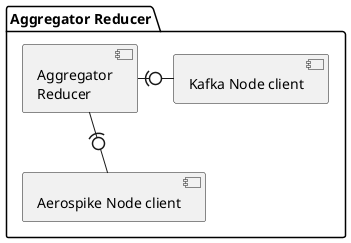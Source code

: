 @startuml


skinparam componentStyle uml2
package "Aggregator Reducer" {
  component "Aerospike Node client" as asNodeCore
  component "Kafka Node client" as asNodeKafka
  component "Aggregator\nReducer" as aggReduce
  aggReduce -d(0- asNodeCore
  aggReduce -r(0- asNodeKafka
}

@enduml